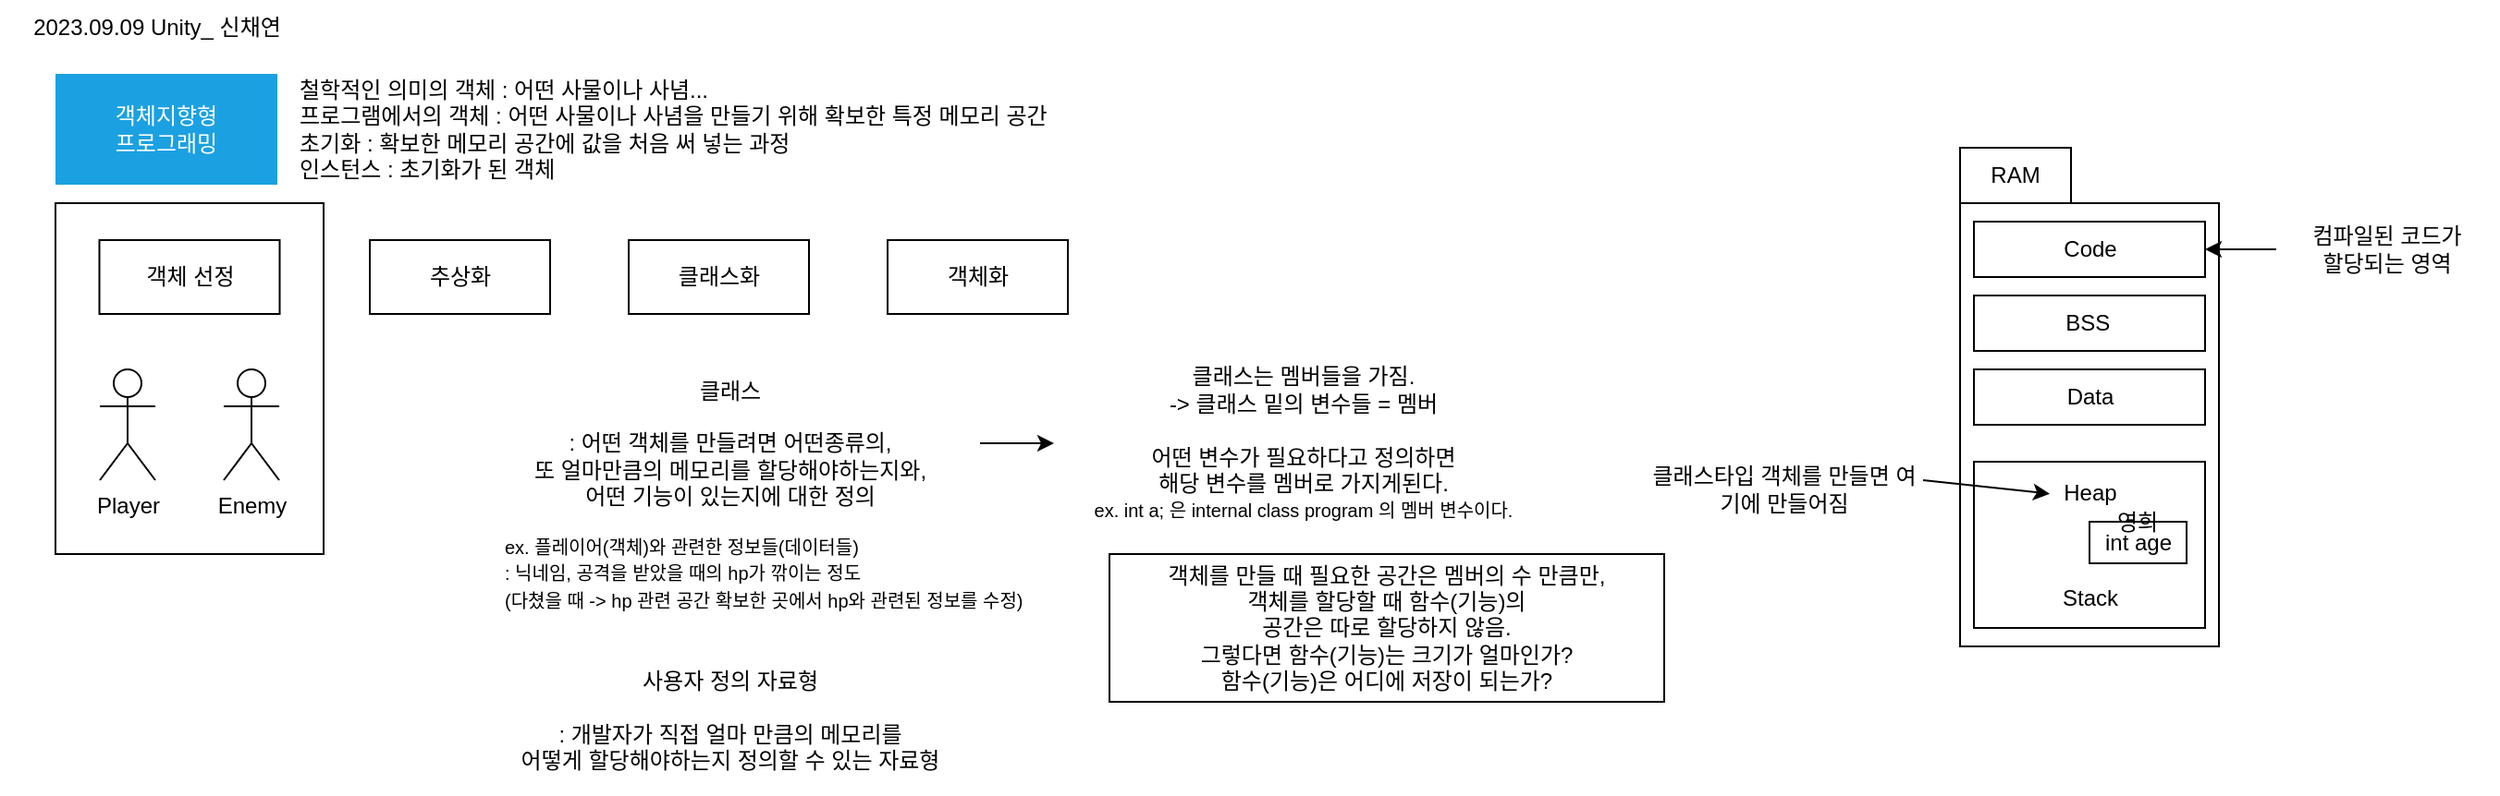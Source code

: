 <mxfile version="21.7.4" type="github">
  <diagram name="페이지-1" id="j7-m7W1ATwXPMDMl0uuA">
    <mxGraphModel dx="819" dy="451" grid="1" gridSize="10" guides="1" tooltips="1" connect="1" arrows="1" fold="1" page="1" pageScale="1" pageWidth="827" pageHeight="1169" math="0" shadow="0">
      <root>
        <mxCell id="0" />
        <mxCell id="1" parent="0" />
        <mxCell id="wQWrI5u1uAB9rUZWqKmI-9" value="" style="rounded=0;whiteSpace=wrap;html=1;fontSize=6;fillColor=none;" vertex="1" parent="1">
          <mxGeometry x="40" y="120" width="145" height="190" as="geometry" />
        </mxCell>
        <mxCell id="f-Wsz4HT7Kf-OhiIunig-1" value="객체지향형&lt;br&gt;프로그래밍" style="rounded=0;whiteSpace=wrap;html=1;fillColor=#1ba1e2;strokeColor=none;fontColor=#ffffff;" parent="1" vertex="1">
          <mxGeometry x="40" y="50" width="120" height="60" as="geometry" />
        </mxCell>
        <mxCell id="f-Wsz4HT7Kf-OhiIunig-2" value="철학적인 의미의 객체 : 어떤 사물이나 사념...&lt;br&gt;프로그램에서의 객체 : 어떤 사물이나 사념을 만들기 위해 확보한 특정 메모리 공간&lt;br&gt;초기화 : 확보한 메모리 공간에 값을 처음 써 넣는 과정&lt;br&gt;&lt;div style=&quot;&quot;&gt;&lt;span style=&quot;background-color: initial;&quot;&gt;인스턴스 : 초기화가 된 객체&lt;/span&gt;&lt;/div&gt;" style="text;html=1;strokeColor=none;fillColor=none;align=left;verticalAlign=middle;whiteSpace=wrap;rounded=0;" parent="1" vertex="1">
          <mxGeometry x="170" y="55" width="510" height="50" as="geometry" />
        </mxCell>
        <mxCell id="wQWrI5u1uAB9rUZWqKmI-3" value="2023.09.09 Unity_ 신채연" style="text;html=1;strokeColor=none;fillColor=none;align=center;verticalAlign=middle;whiteSpace=wrap;rounded=0;" vertex="1" parent="1">
          <mxGeometry x="10" y="10" width="170" height="30" as="geometry" />
        </mxCell>
        <mxCell id="wQWrI5u1uAB9rUZWqKmI-4" value="객체 선정" style="rounded=0;whiteSpace=wrap;html=1;strokeWidth=1;align=center;" vertex="1" parent="1">
          <mxGeometry x="63.75" y="140" width="97.5" height="40" as="geometry" />
        </mxCell>
        <mxCell id="wQWrI5u1uAB9rUZWqKmI-10" value="" style="group" vertex="1" connectable="0" parent="1">
          <mxGeometry x="64" y="210" width="97" height="60" as="geometry" />
        </mxCell>
        <mxCell id="wQWrI5u1uAB9rUZWqKmI-5" value="Player" style="shape=umlActor;verticalLabelPosition=bottom;verticalAlign=top;html=1;outlineConnect=0;" vertex="1" parent="wQWrI5u1uAB9rUZWqKmI-10">
          <mxGeometry width="30" height="60" as="geometry" />
        </mxCell>
        <mxCell id="wQWrI5u1uAB9rUZWqKmI-8" value="Enemy" style="shape=umlActor;verticalLabelPosition=bottom;verticalAlign=top;html=1;outlineConnect=0;" vertex="1" parent="wQWrI5u1uAB9rUZWqKmI-10">
          <mxGeometry x="67" width="30" height="60" as="geometry" />
        </mxCell>
        <mxCell id="wQWrI5u1uAB9rUZWqKmI-12" value="추상화" style="rounded=0;whiteSpace=wrap;html=1;strokeWidth=1;align=center;" vertex="1" parent="1">
          <mxGeometry x="210" y="140" width="97.5" height="40" as="geometry" />
        </mxCell>
        <mxCell id="wQWrI5u1uAB9rUZWqKmI-13" value="클래스화" style="rounded=0;whiteSpace=wrap;html=1;strokeWidth=1;align=center;" vertex="1" parent="1">
          <mxGeometry x="350" y="140" width="97.5" height="40" as="geometry" />
        </mxCell>
        <mxCell id="wQWrI5u1uAB9rUZWqKmI-14" value="객체화" style="rounded=0;whiteSpace=wrap;html=1;strokeWidth=1;align=center;" vertex="1" parent="1">
          <mxGeometry x="490" y="140" width="97.5" height="40" as="geometry" />
        </mxCell>
        <mxCell id="wQWrI5u1uAB9rUZWqKmI-22" style="edgeStyle=orthogonalEdgeStyle;rounded=0;orthogonalLoop=1;jettySize=auto;html=1;" edge="1" parent="1" source="wQWrI5u1uAB9rUZWqKmI-16" target="wQWrI5u1uAB9rUZWqKmI-21">
          <mxGeometry relative="1" as="geometry" />
        </mxCell>
        <mxCell id="wQWrI5u1uAB9rUZWqKmI-16" value="클래스&lt;br&gt;&lt;br&gt;: 어떤 객체를 만들려면 어떤종류의,&lt;br&gt;또 얼마만큼의 메모리를 할당해야하는지와,&lt;br&gt;어떤 기능이 있는지에 대한 정의" style="text;html=1;strokeColor=none;fillColor=none;align=center;verticalAlign=middle;whiteSpace=wrap;rounded=0;" vertex="1" parent="1">
          <mxGeometry x="270" y="210" width="270" height="80" as="geometry" />
        </mxCell>
        <mxCell id="wQWrI5u1uAB9rUZWqKmI-17" value="&lt;font style=&quot;font-size: 10px;&quot;&gt;ex. 플레이어(객체)와 관련한 정보들(데이터들)&lt;br&gt;: 닉네임, 공격을 받았을 때의 hp가 깎이는 정도&lt;br&gt;(다쳤을 때 -&amp;gt; hp 관련 공간 확보한 곳에서 hp와 관련된 정보를 수정)&lt;/font&gt;" style="text;html=1;strokeColor=none;fillColor=none;align=left;verticalAlign=middle;whiteSpace=wrap;rounded=0;" vertex="1" parent="1">
          <mxGeometry x="281.25" y="280" width="306.25" height="80" as="geometry" />
        </mxCell>
        <mxCell id="wQWrI5u1uAB9rUZWqKmI-20" value="사용자 정의 자료형&lt;br&gt;&lt;br&gt;: 개발자가 직접 얼마 만큼의 메모리를&lt;br&gt;어떻게 할당해야하는지 정의할 수 있는 자료형" style="text;html=1;strokeColor=none;fillColor=none;align=center;verticalAlign=middle;whiteSpace=wrap;rounded=0;" vertex="1" parent="1">
          <mxGeometry x="270" y="360" width="270" height="80" as="geometry" />
        </mxCell>
        <mxCell id="wQWrI5u1uAB9rUZWqKmI-21" value="클래스는 멤버들을 가짐.&lt;br&gt;-&amp;gt; 클래스 밑의 변수들 = 멤버&lt;br&gt;&lt;br&gt;어떤 변수가 필요하다고 정의하면&lt;br&gt;해당 변수를 멤버로 가지게된다.&lt;br&gt;&lt;font style=&quot;font-size: 10px;&quot;&gt;ex. int a; 은 internal class program 의 멤버 변수이다.&lt;/font&gt;" style="text;html=1;strokeColor=none;fillColor=none;align=center;verticalAlign=middle;whiteSpace=wrap;rounded=0;" vertex="1" parent="1">
          <mxGeometry x="580" y="210" width="270" height="80" as="geometry" />
        </mxCell>
        <mxCell id="wQWrI5u1uAB9rUZWqKmI-23" value="객체를 만들 때 필요한 공간은 멤버의 수 만큼만,&lt;br&gt;객체를 할당할 때 함수(기능)의&lt;br&gt;공간은 따로 할당하지 않음.&lt;br&gt;그렇다면 함수(기능)는 크기가 얼마인가?&lt;br&gt;함수(기능)은 어디에 저장이 되는가?" style="text;html=1;strokeColor=default;fillColor=none;align=center;verticalAlign=middle;whiteSpace=wrap;rounded=0;" vertex="1" parent="1">
          <mxGeometry x="610" y="310" width="300" height="80" as="geometry" />
        </mxCell>
        <mxCell id="wQWrI5u1uAB9rUZWqKmI-24" value="" style="rounded=0;whiteSpace=wrap;html=1;" vertex="1" parent="1">
          <mxGeometry x="1070" y="120" width="140" height="240" as="geometry" />
        </mxCell>
        <mxCell id="wQWrI5u1uAB9rUZWqKmI-25" value="RAM" style="rounded=0;whiteSpace=wrap;html=1;" vertex="1" parent="1">
          <mxGeometry x="1070" y="90" width="60" height="30" as="geometry" />
        </mxCell>
        <mxCell id="wQWrI5u1uAB9rUZWqKmI-27" value="Code" style="rounded=0;whiteSpace=wrap;html=1;" vertex="1" parent="1">
          <mxGeometry x="1077.5" y="130" width="125" height="30" as="geometry" />
        </mxCell>
        <mxCell id="wQWrI5u1uAB9rUZWqKmI-32" value="BSS&lt;span style=&quot;white-space: pre;&quot;&gt;&#x9;&lt;/span&gt;" style="rounded=0;whiteSpace=wrap;html=1;" vertex="1" parent="1">
          <mxGeometry x="1077.5" y="170" width="125" height="30" as="geometry" />
        </mxCell>
        <mxCell id="wQWrI5u1uAB9rUZWqKmI-33" value="Data" style="rounded=0;whiteSpace=wrap;html=1;" vertex="1" parent="1">
          <mxGeometry x="1077.5" y="210" width="125" height="30" as="geometry" />
        </mxCell>
        <mxCell id="wQWrI5u1uAB9rUZWqKmI-34" value="Heap&lt;br&gt;&lt;br&gt;&lt;br&gt;&lt;br&gt;Stack" style="rounded=0;whiteSpace=wrap;html=1;" vertex="1" parent="1">
          <mxGeometry x="1077.5" y="260" width="125" height="90" as="geometry" />
        </mxCell>
        <mxCell id="wQWrI5u1uAB9rUZWqKmI-35" value="클래스타입 객체를 만들면 여기에 만들어짐" style="text;html=1;strokeColor=none;fillColor=none;align=center;verticalAlign=middle;whiteSpace=wrap;rounded=0;" vertex="1" parent="1">
          <mxGeometry x="900" y="260" width="150" height="30" as="geometry" />
        </mxCell>
        <mxCell id="wQWrI5u1uAB9rUZWqKmI-40" value="" style="endArrow=classic;html=1;rounded=0;exitX=1;exitY=0.5;exitDx=0;exitDy=0;" edge="1" parent="1">
          <mxGeometry width="50" height="50" relative="1" as="geometry">
            <mxPoint x="1050" y="270" as="sourcePoint" />
            <mxPoint x="1118.52" y="277.338" as="targetPoint" />
          </mxGeometry>
        </mxCell>
        <mxCell id="wQWrI5u1uAB9rUZWqKmI-43" style="edgeStyle=orthogonalEdgeStyle;rounded=0;orthogonalLoop=1;jettySize=auto;html=1;" edge="1" parent="1" source="wQWrI5u1uAB9rUZWqKmI-41" target="wQWrI5u1uAB9rUZWqKmI-27">
          <mxGeometry relative="1" as="geometry" />
        </mxCell>
        <mxCell id="wQWrI5u1uAB9rUZWqKmI-41" value="컴파일된 코드가&lt;br&gt;할당되는 영역" style="text;html=1;strokeColor=none;fillColor=none;align=center;verticalAlign=middle;whiteSpace=wrap;rounded=0;" vertex="1" parent="1">
          <mxGeometry x="1241" y="120" width="120" height="50" as="geometry" />
        </mxCell>
        <mxCell id="wQWrI5u1uAB9rUZWqKmI-48" value="" style="group" vertex="1" connectable="0" parent="1">
          <mxGeometry x="1140" y="285" width="52.5" height="30" as="geometry" />
        </mxCell>
        <mxCell id="wQWrI5u1uAB9rUZWqKmI-44" value="int age" style="rounded=0;whiteSpace=wrap;html=1;" vertex="1" parent="wQWrI5u1uAB9rUZWqKmI-48">
          <mxGeometry y="7.5" width="52.5" height="22.5" as="geometry" />
        </mxCell>
        <mxCell id="wQWrI5u1uAB9rUZWqKmI-45" value="영희" style="text;html=1;strokeColor=none;fillColor=none;align=center;verticalAlign=middle;whiteSpace=wrap;rounded=0;" vertex="1" parent="wQWrI5u1uAB9rUZWqKmI-48">
          <mxGeometry x="11.25" width="30" height="15" as="geometry" />
        </mxCell>
      </root>
    </mxGraphModel>
  </diagram>
</mxfile>
